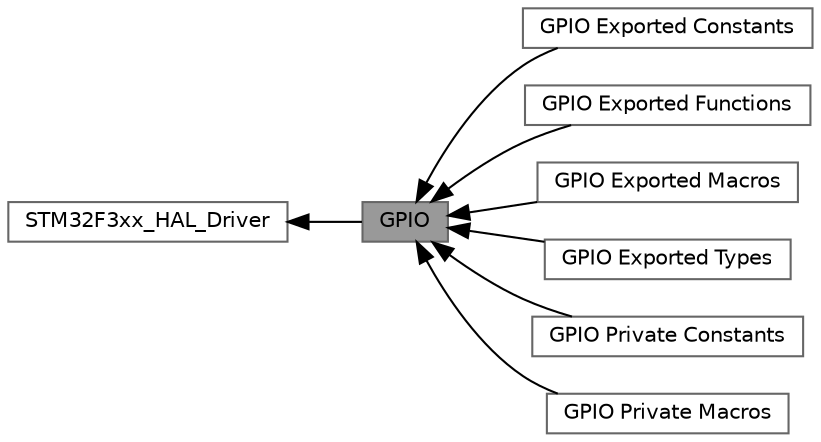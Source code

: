 digraph "GPIO"
{
 // LATEX_PDF_SIZE
  bgcolor="transparent";
  edge [fontname=Helvetica,fontsize=10,labelfontname=Helvetica,labelfontsize=10];
  node [fontname=Helvetica,fontsize=10,shape=box,height=0.2,width=0.4];
  rankdir=LR;
  Node1 [id="Node000001",label="GPIO",height=0.2,width=0.4,color="gray40", fillcolor="grey60", style="filled", fontcolor="black",tooltip="GPIO HAL module driver."];
  Node4 [id="Node000004",label="GPIO Exported Constants",height=0.2,width=0.4,color="grey40", fillcolor="white", style="filled",URL="$group___g_p_i_o___exported___constants.html",tooltip=" "];
  Node8 [id="Node000008",label="GPIO Exported Functions",height=0.2,width=0.4,color="grey40", fillcolor="white", style="filled",URL="$group___g_p_i_o___exported___functions.html",tooltip=" "];
  Node5 [id="Node000005",label="GPIO Exported Macros",height=0.2,width=0.4,color="grey40", fillcolor="white", style="filled",URL="$group___g_p_i_o___exported___macros.html",tooltip=" "];
  Node3 [id="Node000003",label="GPIO Exported Types",height=0.2,width=0.4,color="grey40", fillcolor="white", style="filled",URL="$group___g_p_i_o___exported___types.html",tooltip=" "];
  Node6 [id="Node000006",label="GPIO Private Constants",height=0.2,width=0.4,color="grey40", fillcolor="white", style="filled",URL="$group___g_p_i_o___private___constants.html",tooltip=" "];
  Node7 [id="Node000007",label="GPIO Private Macros",height=0.2,width=0.4,color="grey40", fillcolor="white", style="filled",URL="$group___g_p_i_o___private___macros.html",tooltip=" "];
  Node2 [id="Node000002",label="STM32F3xx_HAL_Driver",height=0.2,width=0.4,color="grey40", fillcolor="white", style="filled",URL="$group___s_t_m32_f3xx___h_a_l___driver.html",tooltip=" "];
  Node2->Node1 [shape=plaintext, dir="back", style="solid"];
  Node1->Node3 [shape=plaintext, dir="back", style="solid"];
  Node1->Node4 [shape=plaintext, dir="back", style="solid"];
  Node1->Node5 [shape=plaintext, dir="back", style="solid"];
  Node1->Node6 [shape=plaintext, dir="back", style="solid"];
  Node1->Node7 [shape=plaintext, dir="back", style="solid"];
  Node1->Node8 [shape=plaintext, dir="back", style="solid"];
}
